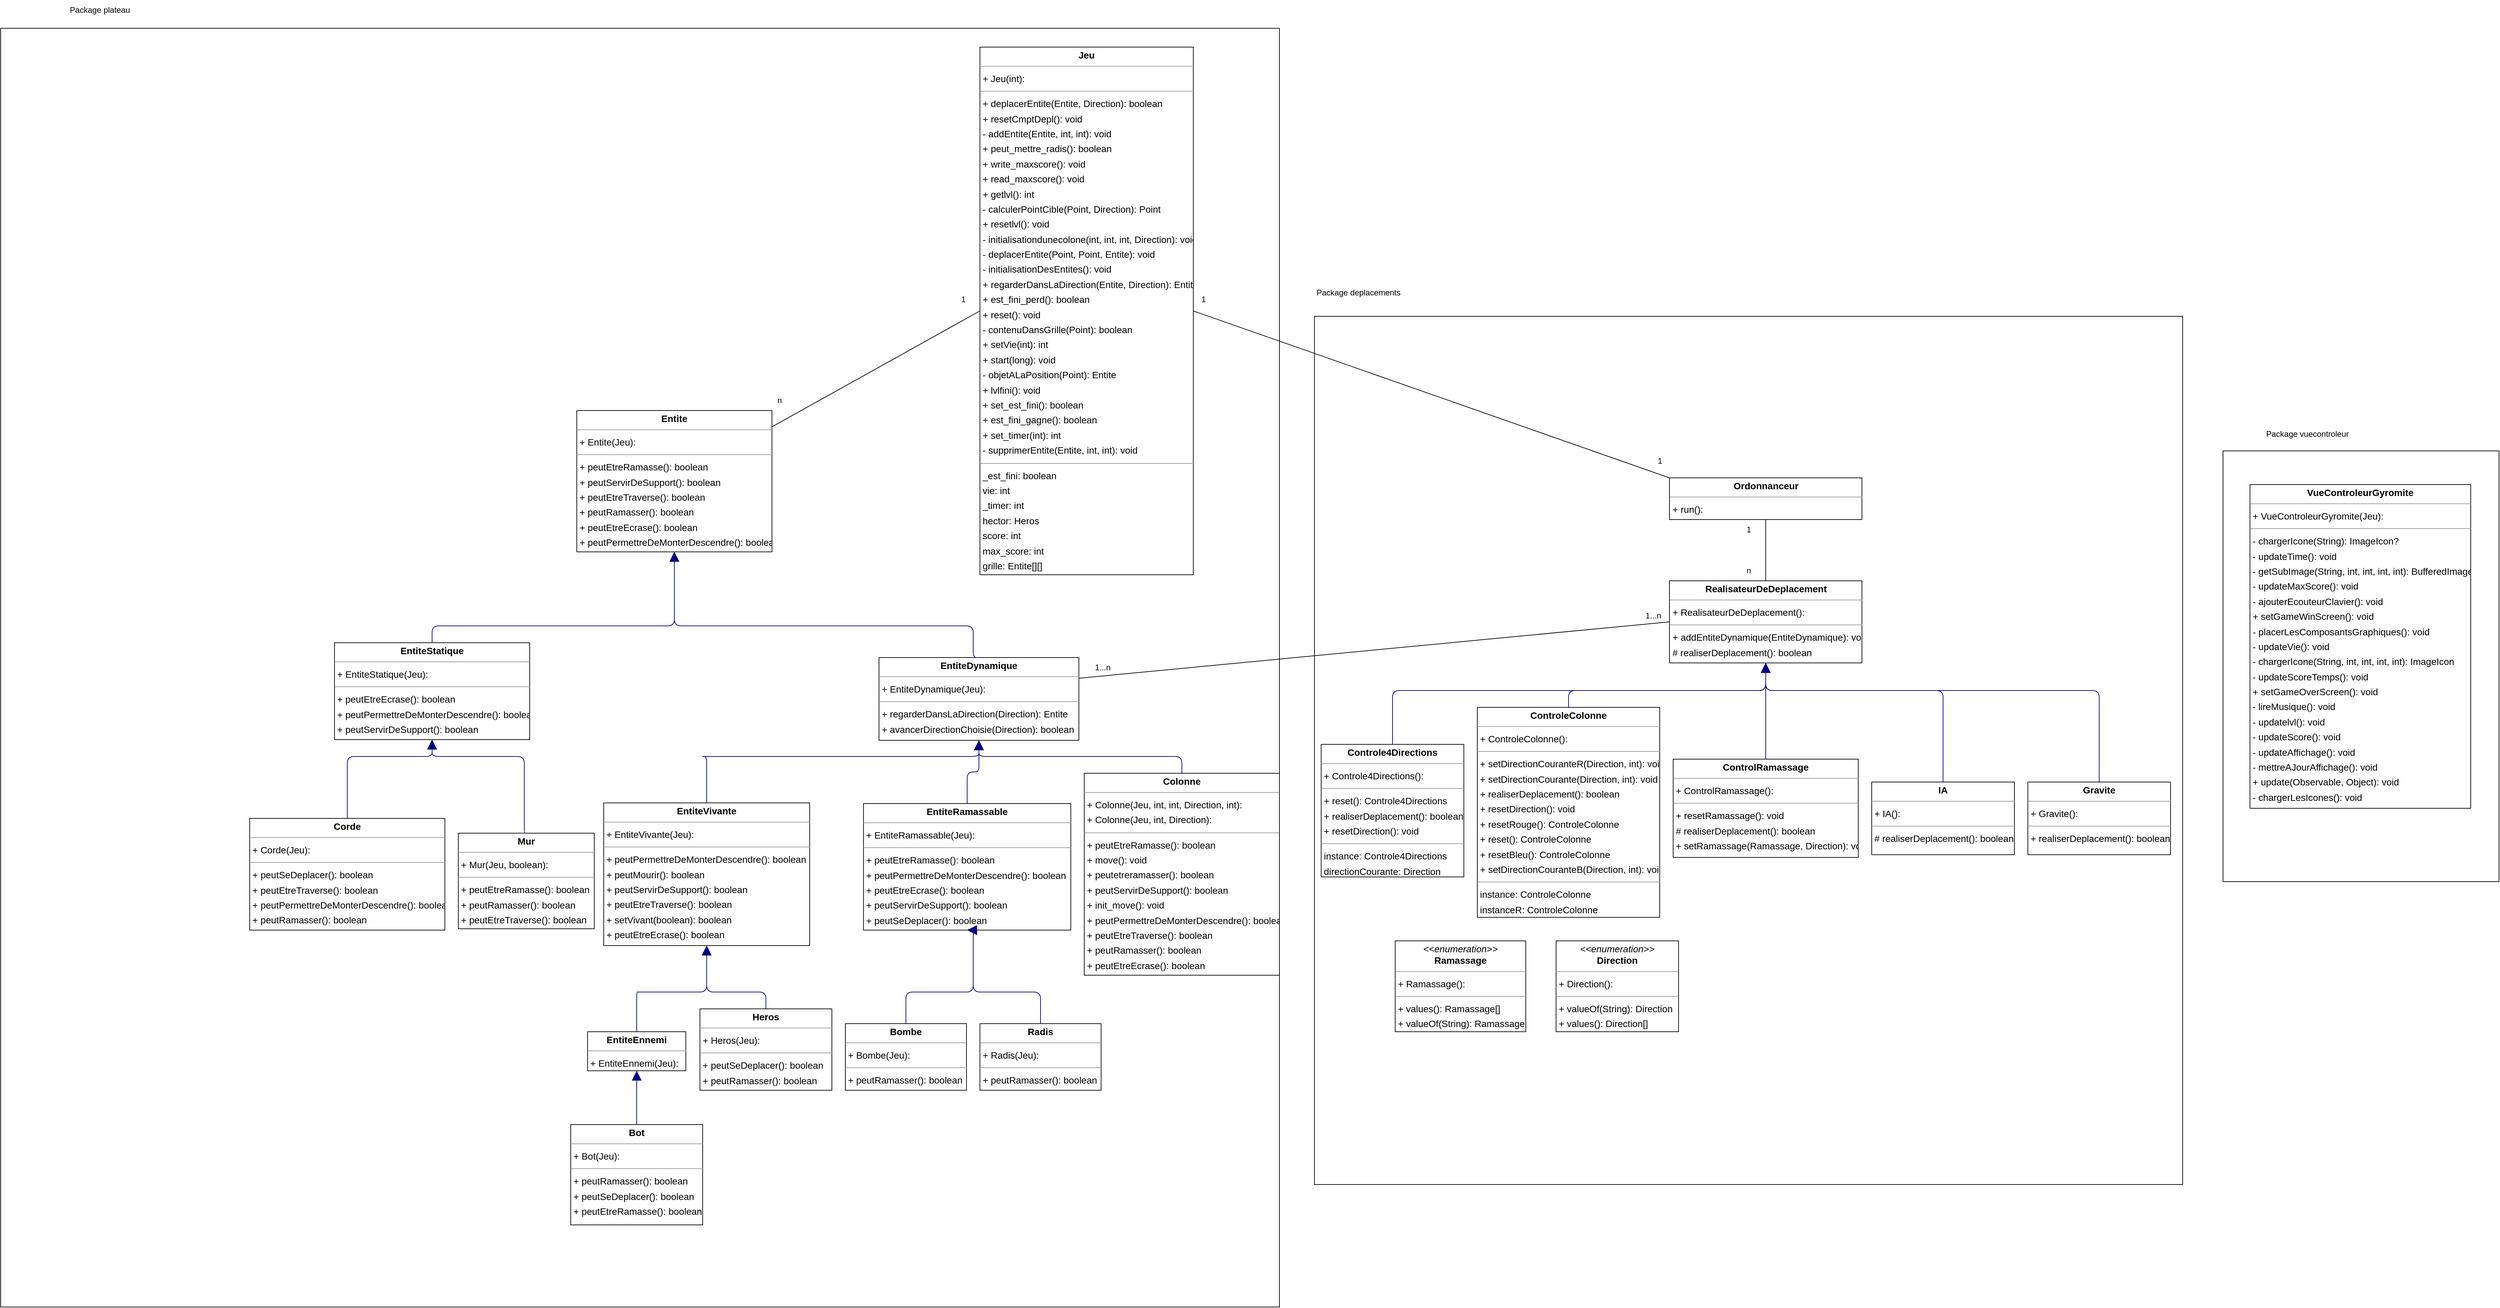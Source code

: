 <mxfile version="20.6.2" type="device"><diagram id="jgBOER7Ffo7hWW8VKsLn" name="Page-1"><mxGraphModel dx="4254" dy="2843" grid="1" gridSize="10" guides="1" tooltips="1" connect="1" arrows="1" fold="1" page="0" pageScale="1" pageWidth="827" pageHeight="1169" background="none" math="0" shadow="0"><root><mxCell id="0"/><mxCell id="1" parent="0"/><mxCell id="node5" value="&lt;p style=&quot;margin:0px;margin-top:4px;text-align:center;&quot;&gt;&lt;b&gt;Bombe&lt;/b&gt;&lt;/p&gt;&lt;hr size=&quot;1&quot;/&gt;&lt;p style=&quot;margin:0 0 0 4px;line-height:1.6;&quot;&gt;+ Bombe(Jeu): &lt;/p&gt;&lt;hr size=&quot;1&quot;/&gt;&lt;p style=&quot;margin:0 0 0 4px;line-height:1.6;&quot;&gt;+ peutRamasser(): boolean&lt;/p&gt;" style="verticalAlign=top;align=left;overflow=fill;fontSize=14;fontFamily=Helvetica;html=1;rounded=0;shadow=0;comic=0;labelBackgroundColor=none;strokeWidth=1;" parent="1" vertex="1"><mxGeometry x="773" y="811" width="180" height="99" as="geometry"/></mxCell><mxCell id="node21" value="&lt;p style=&quot;margin:0px;margin-top:4px;text-align:center;&quot;&gt;&lt;b&gt;Bot&lt;/b&gt;&lt;/p&gt;&lt;hr size=&quot;1&quot;/&gt;&lt;p style=&quot;margin:0 0 0 4px;line-height:1.6;&quot;&gt;+ Bot(Jeu): &lt;/p&gt;&lt;hr size=&quot;1&quot;/&gt;&lt;p style=&quot;margin:0 0 0 4px;line-height:1.6;&quot;&gt;+ peutRamasser(): boolean&lt;br/&gt;+ peutSeDeplacer(): boolean&lt;br/&gt;+ peutEtreRamasse(): boolean&lt;/p&gt;" style="verticalAlign=top;align=left;overflow=fill;fontSize=14;fontFamily=Helvetica;html=1;rounded=0;shadow=0;comic=0;labelBackgroundColor=none;strokeWidth=1;" parent="1" vertex="1"><mxGeometry x="365" y="961" width="196" height="149" as="geometry"/></mxCell><mxCell id="node8" value="&lt;p style=&quot;margin:0px;margin-top:4px;text-align:center;&quot;&gt;&lt;b&gt;Colonne&lt;/b&gt;&lt;/p&gt;&lt;hr size=&quot;1&quot;/&gt;&lt;p style=&quot;margin:0 0 0 4px;line-height:1.6;&quot;&gt;+ Colonne(Jeu, int, int, Direction, int): &lt;br/&gt;+ Colonne(Jeu, int, Direction): &lt;/p&gt;&lt;hr size=&quot;1&quot;/&gt;&lt;p style=&quot;margin:0 0 0 4px;line-height:1.6;&quot;&gt;+ peutEtreRamasse(): boolean&lt;br/&gt;+ move(): void&lt;br/&gt;+ peutetreramasser(): boolean&lt;br/&gt;+ peutServirDeSupport(): boolean&lt;br/&gt;+ init_move(): void&lt;br/&gt;+ peutPermettreDeMonterDescendre(): boolean&lt;br/&gt;+ peutEtreTraverse(): boolean&lt;br/&gt;+ peutRamasser(): boolean&lt;br/&gt;+ peutEtreEcrase(): boolean&lt;/p&gt;&lt;hr size=&quot;1&quot;/&gt;&lt;p style=&quot;margin:0 0 0 4px;line-height:1.6;&quot;&gt; _move: int&lt;/p&gt;" style="verticalAlign=top;align=left;overflow=fill;fontSize=14;fontFamily=Helvetica;html=1;rounded=0;shadow=0;comic=0;labelBackgroundColor=none;strokeWidth=1;" parent="1" vertex="1"><mxGeometry x="1128" y="439" width="290" height="300" as="geometry"/></mxCell><mxCell id="node10" value="&lt;p style=&quot;margin:0px;margin-top:4px;text-align:center;&quot;&gt;&lt;b&gt;ControlRamassage&lt;/b&gt;&lt;/p&gt;&lt;hr size=&quot;1&quot;/&gt;&lt;p style=&quot;margin:0 0 0 4px;line-height:1.6;&quot;&gt;+ ControlRamassage(): &lt;/p&gt;&lt;hr size=&quot;1&quot;/&gt;&lt;p style=&quot;margin:0 0 0 4px;line-height:1.6;&quot;&gt;+ resetRamassage(): void&lt;br/&gt;# realiserDeplacement(): boolean&lt;br/&gt;+ setRamassage(Ramassage, Direction): void&lt;/p&gt;&lt;hr size=&quot;1&quot;/&gt;&lt;p style=&quot;margin:0 0 0 4px;line-height:1.6;&quot;&gt; instance: ControlRamassage&lt;/p&gt;" style="verticalAlign=top;align=left;overflow=fill;fontSize=14;fontFamily=Helvetica;html=1;rounded=0;shadow=0;comic=0;labelBackgroundColor=none;strokeWidth=1;" parent="1" vertex="1"><mxGeometry x="2003" y="418" width="275" height="146" as="geometry"/></mxCell><mxCell id="node0" value="&lt;p style=&quot;margin:0px;margin-top:4px;text-align:center;&quot;&gt;&lt;b&gt;Controle4Directions&lt;/b&gt;&lt;/p&gt;&lt;hr size=&quot;1&quot;/&gt;&lt;p style=&quot;margin:0 0 0 4px;line-height:1.6;&quot;&gt;+ Controle4Directions(): &lt;/p&gt;&lt;hr size=&quot;1&quot;/&gt;&lt;p style=&quot;margin:0 0 0 4px;line-height:1.6;&quot;&gt;+ reset(): Controle4Directions&lt;br/&gt;+ realiserDeplacement(): boolean&lt;br/&gt;+ resetDirection(): void&lt;/p&gt;&lt;hr size=&quot;1&quot;/&gt;&lt;p style=&quot;margin:0 0 0 4px;line-height:1.6;&quot;&gt; instance: Controle4Directions&lt;br/&gt; directionCourante: Direction&lt;br/&gt; direction: Direction&lt;/p&gt;" style="verticalAlign=top;align=left;overflow=fill;fontSize=14;fontFamily=Helvetica;html=1;rounded=0;shadow=0;comic=0;labelBackgroundColor=none;strokeWidth=1;" parent="1" vertex="1"><mxGeometry x="1480" y="396" width="212" height="197" as="geometry"/></mxCell><mxCell id="node2" value="&lt;p style=&quot;margin:0px;margin-top:4px;text-align:center;&quot;&gt;&lt;b&gt;ControleColonne&lt;/b&gt;&lt;/p&gt;&lt;hr size=&quot;1&quot;/&gt;&lt;p style=&quot;margin:0 0 0 4px;line-height:1.6;&quot;&gt;+ ControleColonne(): &lt;/p&gt;&lt;hr size=&quot;1&quot;/&gt;&lt;p style=&quot;margin:0 0 0 4px;line-height:1.6;&quot;&gt;+ setDirectionCouranteR(Direction, int): void&lt;br/&gt;+ setDirectionCourante(Direction, int): void&lt;br/&gt;+ realiserDeplacement(): boolean&lt;br/&gt;+ resetDirection(): void&lt;br/&gt;+ resetRouge(): ControleColonne&lt;br/&gt;+ reset(): ControleColonne&lt;br/&gt;+ resetBleu(): ControleColonne&lt;br/&gt;+ setDirectionCouranteB(Direction, int): void&lt;/p&gt;&lt;hr size=&quot;1&quot;/&gt;&lt;p style=&quot;margin:0 0 0 4px;line-height:1.6;&quot;&gt; instance: ControleColonne&lt;br/&gt; instanceR: ControleColonne&lt;br/&gt; instanceB: ControleColonne&lt;/p&gt;" style="verticalAlign=top;align=left;overflow=fill;fontSize=14;fontFamily=Helvetica;html=1;rounded=0;shadow=0;comic=0;labelBackgroundColor=none;strokeWidth=1;" parent="1" vertex="1"><mxGeometry x="1712" y="341" width="271" height="312" as="geometry"/></mxCell><mxCell id="node4" value="&lt;p style=&quot;margin:0px;margin-top:4px;text-align:center;&quot;&gt;&lt;b&gt;Corde&lt;/b&gt;&lt;/p&gt;&lt;hr size=&quot;1&quot;/&gt;&lt;p style=&quot;margin:0 0 0 4px;line-height:1.6;&quot;&gt;+ Corde(Jeu): &lt;/p&gt;&lt;hr size=&quot;1&quot;/&gt;&lt;p style=&quot;margin:0 0 0 4px;line-height:1.6;&quot;&gt;+ peutSeDeplacer(): boolean&lt;br/&gt;+ peutEtreTraverse(): boolean&lt;br/&gt;+ peutPermettreDeMonterDescendre(): boolean&lt;br/&gt;+ peutRamasser(): boolean&lt;br/&gt;+ peutEtreRamasse(): boolean&lt;/p&gt;" style="verticalAlign=top;align=left;overflow=fill;fontSize=14;fontFamily=Helvetica;html=1;rounded=0;shadow=0;comic=0;labelBackgroundColor=none;strokeWidth=1;" parent="1" vertex="1"><mxGeometry x="-112" y="506" width="290" height="166" as="geometry"/></mxCell><mxCell id="node3" value="&lt;p style=&quot;margin:0px;margin-top:4px;text-align:center;&quot;&gt;&lt;i&gt;&amp;lt;&amp;lt;enumeration&amp;gt;&amp;gt;&lt;/i&gt;&lt;br/&gt;&lt;b&gt;Direction&lt;/b&gt;&lt;/p&gt;&lt;hr size=&quot;1&quot;/&gt;&lt;p style=&quot;margin:0 0 0 4px;line-height:1.6;&quot;&gt;+ Direction(): &lt;/p&gt;&lt;hr size=&quot;1&quot;/&gt;&lt;p style=&quot;margin:0 0 0 4px;line-height:1.6;&quot;&gt;+ valueOf(String): Direction&lt;br/&gt;+ values(): Direction[]&lt;/p&gt;" style="verticalAlign=top;align=left;overflow=fill;fontSize=14;fontFamily=Helvetica;html=1;rounded=0;shadow=0;comic=0;labelBackgroundColor=none;strokeWidth=1;" parent="1" vertex="1"><mxGeometry x="1829" y="688" width="182" height="135" as="geometry"/></mxCell><mxCell id="node16" value="&lt;p style=&quot;margin:0px;margin-top:4px;text-align:center;&quot;&gt;&lt;b&gt;Entite&lt;/b&gt;&lt;/p&gt;&lt;hr size=&quot;1&quot;/&gt;&lt;p style=&quot;margin:0 0 0 4px;line-height:1.6;&quot;&gt;+ Entite(Jeu): &lt;/p&gt;&lt;hr size=&quot;1&quot;/&gt;&lt;p style=&quot;margin:0 0 0 4px;line-height:1.6;&quot;&gt;+ peutEtreRamasse(): boolean&lt;br/&gt;+ peutServirDeSupport(): boolean&lt;br/&gt;+ peutEtreTraverse(): boolean&lt;br/&gt;+ peutRamasser(): boolean&lt;br/&gt;+ peutEtreEcrase(): boolean&lt;br/&gt;+ peutPermettreDeMonterDescendre(): boolean&lt;br/&gt;+ peutMourir(): boolean&lt;/p&gt;" style="verticalAlign=top;align=left;overflow=fill;fontSize=14;fontFamily=Helvetica;html=1;rounded=0;shadow=0;comic=0;labelBackgroundColor=none;strokeWidth=1;" parent="1" vertex="1"><mxGeometry x="374" y="-100" width="290" height="210" as="geometry"/></mxCell><mxCell id="node1" value="&lt;p style=&quot;margin:0px;margin-top:4px;text-align:center;&quot;&gt;&lt;b&gt;EntiteDynamique&lt;/b&gt;&lt;/p&gt;&lt;hr size=&quot;1&quot;/&gt;&lt;p style=&quot;margin:0 0 0 4px;line-height:1.6;&quot;&gt;+ EntiteDynamique(Jeu): &lt;/p&gt;&lt;hr size=&quot;1&quot;/&gt;&lt;p style=&quot;margin:0 0 0 4px;line-height:1.6;&quot;&gt;+ regarderDansLaDirection(Direction): Entite&lt;br/&gt;+ avancerDirectionChoisie(Direction): boolean&lt;/p&gt;" style="verticalAlign=top;align=left;overflow=fill;fontSize=14;fontFamily=Helvetica;html=1;rounded=0;shadow=0;comic=0;labelBackgroundColor=none;strokeWidth=1;" parent="1" vertex="1"><mxGeometry x="823" y="267" width="297" height="123" as="geometry"/></mxCell><mxCell id="node22" value="&lt;p style=&quot;margin:0px;margin-top:4px;text-align:center;&quot;&gt;&lt;b&gt;EntiteEnnemi&lt;/b&gt;&lt;/p&gt;&lt;hr size=&quot;1&quot;/&gt;&lt;p style=&quot;margin:0 0 0 4px;line-height:1.6;&quot;&gt;+ EntiteEnnemi(Jeu): &lt;/p&gt;" style="verticalAlign=top;align=left;overflow=fill;fontSize=14;fontFamily=Helvetica;html=1;rounded=0;shadow=0;comic=0;labelBackgroundColor=none;strokeWidth=1;" parent="1" vertex="1"><mxGeometry x="390" y="823" width="146" height="58" as="geometry"/></mxCell><mxCell id="node17" value="&lt;p style=&quot;margin:0px;margin-top:4px;text-align:center;&quot;&gt;&lt;b&gt;EntiteRamassable&lt;/b&gt;&lt;/p&gt;&lt;hr size=&quot;1&quot;/&gt;&lt;p style=&quot;margin:0 0 0 4px;line-height:1.6;&quot;&gt;+ EntiteRamassable(Jeu): &lt;/p&gt;&lt;hr size=&quot;1&quot;/&gt;&lt;p style=&quot;margin:0 0 0 4px;line-height:1.6;&quot;&gt;+ peutEtreRamasse(): boolean&lt;br/&gt;+ peutPermettreDeMonterDescendre(): boolean&lt;br/&gt;+ peutEtreEcrase(): boolean&lt;br/&gt;+ peutServirDeSupport(): boolean&lt;br/&gt;+ peutSeDeplacer(): boolean&lt;br/&gt;+ peutEtreTraverse(): boolean&lt;/p&gt;" style="verticalAlign=top;align=left;overflow=fill;fontSize=14;fontFamily=Helvetica;html=1;rounded=0;shadow=0;comic=0;labelBackgroundColor=none;strokeWidth=1;" parent="1" vertex="1"><mxGeometry x="800" y="484" width="308" height="188" as="geometry"/></mxCell><mxCell id="node20" value="&lt;p style=&quot;margin:0px;margin-top:4px;text-align:center;&quot;&gt;&lt;b&gt;EntiteStatique&lt;/b&gt;&lt;/p&gt;&lt;hr size=&quot;1&quot;/&gt;&lt;p style=&quot;margin:0 0 0 4px;line-height:1.6;&quot;&gt;+ EntiteStatique(Jeu): &lt;/p&gt;&lt;hr size=&quot;1&quot;/&gt;&lt;p style=&quot;margin:0 0 0 4px;line-height:1.6;&quot;&gt;+ peutEtreEcrase(): boolean&lt;br/&gt;+ peutPermettreDeMonterDescendre(): boolean&lt;br/&gt;+ peutServirDeSupport(): boolean&lt;br/&gt;+ peutSeDeplacer(): boolean&lt;/p&gt;" style="verticalAlign=top;align=left;overflow=fill;fontSize=14;fontFamily=Helvetica;html=1;rounded=0;shadow=0;comic=0;labelBackgroundColor=none;strokeWidth=1;" parent="1" vertex="1"><mxGeometry x="14" y="245" width="290" height="144" as="geometry"/></mxCell><mxCell id="node12" value="&lt;p style=&quot;margin:0px;margin-top:4px;text-align:center;&quot;&gt;&lt;b&gt;EntiteVivante&lt;/b&gt;&lt;/p&gt;&lt;hr size=&quot;1&quot;/&gt;&lt;p style=&quot;margin:0 0 0 4px;line-height:1.6;&quot;&gt;+ EntiteVivante(Jeu): &lt;/p&gt;&lt;hr size=&quot;1&quot;/&gt;&lt;p style=&quot;margin:0 0 0 4px;line-height:1.6;&quot;&gt;+ peutPermettreDeMonterDescendre(): boolean&lt;br/&gt;+ peutMourir(): boolean&lt;br/&gt;+ peutServirDeSupport(): boolean&lt;br/&gt;+ peutEtreTraverse(): boolean&lt;br/&gt;+ setVivant(boolean): boolean&lt;br/&gt;+ peutEtreEcrase(): boolean&lt;/p&gt;&lt;hr size=&quot;1&quot;/&gt;&lt;p style=&quot;margin:0 0 0 4px;line-height:1.6;&quot;&gt; vivant: boolean&lt;/p&gt;" style="verticalAlign=top;align=left;overflow=fill;fontSize=14;fontFamily=Helvetica;html=1;rounded=0;shadow=0;comic=0;labelBackgroundColor=none;strokeWidth=1;" parent="1" vertex="1"><mxGeometry x="414" y="483" width="306" height="212" as="geometry"/></mxCell><mxCell id="node15" value="&lt;p style=&quot;margin:0px;margin-top:4px;text-align:center;&quot;&gt;&lt;b&gt;Gravite&lt;/b&gt;&lt;/p&gt;&lt;hr size=&quot;1&quot;/&gt;&lt;p style=&quot;margin:0 0 0 4px;line-height:1.6;&quot;&gt;+ Gravite(): &lt;/p&gt;&lt;hr size=&quot;1&quot;/&gt;&lt;p style=&quot;margin:0 0 0 4px;line-height:1.6;&quot;&gt;+ realiserDeplacement(): boolean&lt;/p&gt;" style="verticalAlign=top;align=left;overflow=fill;fontSize=14;fontFamily=Helvetica;html=1;rounded=0;shadow=0;comic=0;labelBackgroundColor=none;strokeWidth=1;" parent="1" vertex="1"><mxGeometry x="2530" y="452" width="212" height="108" as="geometry"/></mxCell><mxCell id="node19" value="&lt;p style=&quot;margin:0px;margin-top:4px;text-align:center;&quot;&gt;&lt;b&gt;Heros&lt;/b&gt;&lt;/p&gt;&lt;hr size=&quot;1&quot;&gt;&lt;p style=&quot;margin:0 0 0 4px;line-height:1.6;&quot;&gt;+ Heros(Jeu): &lt;/p&gt;&lt;hr size=&quot;1&quot;&gt;&lt;p style=&quot;margin:0 0 0 4px;line-height:1.6;&quot;&gt;+ peutSeDeplacer(): boolean&lt;br&gt;+ peutRamasser(): boolean&lt;/p&gt;" style="verticalAlign=top;align=left;overflow=fill;fontSize=14;fontFamily=Helvetica;html=1;rounded=0;shadow=0;comic=0;labelBackgroundColor=none;strokeWidth=1;" parent="1" vertex="1"><mxGeometry x="557" y="789" width="196" height="121" as="geometry"/></mxCell><mxCell id="node18" value="&lt;p style=&quot;margin:0px;margin-top:4px;text-align:center;&quot;&gt;&lt;b&gt;IA&lt;/b&gt;&lt;/p&gt;&lt;hr size=&quot;1&quot;/&gt;&lt;p style=&quot;margin:0 0 0 4px;line-height:1.6;&quot;&gt;+ IA(): &lt;/p&gt;&lt;hr size=&quot;1&quot;/&gt;&lt;p style=&quot;margin:0 0 0 4px;line-height:1.6;&quot;&gt;# realiserDeplacement(): boolean&lt;/p&gt;" style="verticalAlign=top;align=left;overflow=fill;fontSize=14;fontFamily=Helvetica;html=1;rounded=0;shadow=0;comic=0;labelBackgroundColor=none;strokeWidth=1;" parent="1" vertex="1"><mxGeometry x="2298" y="452" width="212" height="108" as="geometry"/></mxCell><mxCell id="node7" value="&lt;p style=&quot;margin:0px;margin-top:4px;text-align:center;&quot;&gt;&lt;b&gt;Jeu&lt;/b&gt;&lt;/p&gt;&lt;hr size=&quot;1&quot;/&gt;&lt;p style=&quot;margin:0 0 0 4px;line-height:1.6;&quot;&gt;+ Jeu(int): &lt;/p&gt;&lt;hr size=&quot;1&quot;/&gt;&lt;p style=&quot;margin:0 0 0 4px;line-height:1.6;&quot;&gt;+ deplacerEntite(Entite, Direction): boolean&lt;br/&gt;+ resetCmptDepl(): void&lt;br/&gt;- addEntite(Entite, int, int): void&lt;br/&gt;+ peut_mettre_radis(): boolean&lt;br/&gt;+ write_maxscore(): void&lt;br/&gt;+ read_maxscore(): void&lt;br/&gt;+ getlvl(): int&lt;br/&gt;- calculerPointCible(Point, Direction): Point&lt;br/&gt;+ resetlvl(): void&lt;br/&gt;- initialisationdunecolone(int, int, int, Direction): void&lt;br/&gt;- deplacerEntite(Point, Point, Entite): void&lt;br/&gt;- initialisationDesEntites(): void&lt;br/&gt;+ regarderDansLaDirection(Entite, Direction): Entite&lt;br/&gt;+ est_fini_perd(): boolean&lt;br/&gt;+ reset(): void&lt;br/&gt;- contenuDansGrille(Point): boolean&lt;br/&gt;+ setVie(int): int&lt;br/&gt;+ start(long): void&lt;br/&gt;- objetALaPosition(Point): Entite&lt;br/&gt;+ lvlfini(): void&lt;br/&gt;+ set_est_fini(): boolean&lt;br/&gt;+ est_fini_gagne(): boolean&lt;br/&gt;+ set_timer(int): int&lt;br/&gt;- supprimerEntite(Entite, int, int): void&lt;/p&gt;&lt;hr size=&quot;1&quot;/&gt;&lt;p style=&quot;margin:0 0 0 4px;line-height:1.6;&quot;&gt; _est_fini: boolean&lt;br/&gt; vie: int&lt;br/&gt; _timer: int&lt;br/&gt; hector: Heros&lt;br/&gt; score: int&lt;br/&gt; max_score: int&lt;br/&gt; grille: Entite[][]&lt;br/&gt; ordonnanceur: Ordonnanceur&lt;br/&gt; smick: Bot&lt;/p&gt;" style="verticalAlign=top;align=left;overflow=fill;fontSize=14;fontFamily=Helvetica;html=1;rounded=0;shadow=0;comic=0;labelBackgroundColor=none;strokeWidth=1;" parent="1" vertex="1"><mxGeometry x="973" y="-640" width="317" height="784" as="geometry"/></mxCell><mxCell id="node9" value="&lt;p style=&quot;margin:0px;margin-top:4px;text-align:center;&quot;&gt;&lt;b&gt;Mur&lt;/b&gt;&lt;/p&gt;&lt;hr size=&quot;1&quot;/&gt;&lt;p style=&quot;margin:0 0 0 4px;line-height:1.6;&quot;&gt;+ Mur(Jeu, boolean): &lt;/p&gt;&lt;hr size=&quot;1&quot;/&gt;&lt;p style=&quot;margin:0 0 0 4px;line-height:1.6;&quot;&gt;+ peutEtreRamasse(): boolean&lt;br/&gt;+ peutRamasser(): boolean&lt;br/&gt;+ peutEtreTraverse(): boolean&lt;/p&gt;" style="verticalAlign=top;align=left;overflow=fill;fontSize=14;fontFamily=Helvetica;html=1;rounded=0;shadow=0;comic=0;labelBackgroundColor=none;strokeWidth=1;" parent="1" vertex="1"><mxGeometry x="198" y="528" width="202" height="142" as="geometry"/></mxCell><mxCell id="node6" value="&lt;p style=&quot;margin:0px;margin-top:4px;text-align:center;&quot;&gt;&lt;b&gt;Radis&lt;/b&gt;&lt;/p&gt;&lt;hr size=&quot;1&quot;/&gt;&lt;p style=&quot;margin:0 0 0 4px;line-height:1.6;&quot;&gt;+ Radis(Jeu): &lt;/p&gt;&lt;hr size=&quot;1&quot;/&gt;&lt;p style=&quot;margin:0 0 0 4px;line-height:1.6;&quot;&gt;+ peutRamasser(): boolean&lt;/p&gt;" style="verticalAlign=top;align=left;overflow=fill;fontSize=14;fontFamily=Helvetica;html=1;rounded=0;shadow=0;comic=0;labelBackgroundColor=none;strokeWidth=1;" parent="1" vertex="1"><mxGeometry x="973" y="811" width="180" height="99" as="geometry"/></mxCell><mxCell id="node14" value="&lt;p style=&quot;margin:0px;margin-top:4px;text-align:center;&quot;&gt;&lt;i&gt;&amp;lt;&amp;lt;enumeration&amp;gt;&amp;gt;&lt;/i&gt;&lt;br/&gt;&lt;b&gt;Ramassage&lt;/b&gt;&lt;/p&gt;&lt;hr size=&quot;1&quot;/&gt;&lt;p style=&quot;margin:0 0 0 4px;line-height:1.6;&quot;&gt;+ Ramassage(): &lt;/p&gt;&lt;hr size=&quot;1&quot;/&gt;&lt;p style=&quot;margin:0 0 0 4px;line-height:1.6;&quot;&gt;+ values(): Ramassage[]&lt;br/&gt;+ valueOf(String): Ramassage&lt;/p&gt;" style="verticalAlign=top;align=left;overflow=fill;fontSize=14;fontFamily=Helvetica;html=1;rounded=0;shadow=0;comic=0;labelBackgroundColor=none;strokeWidth=1;" parent="1" vertex="1"><mxGeometry x="1590" y="688" width="194" height="135" as="geometry"/></mxCell><mxCell id="node23" value="&lt;p style=&quot;margin:0px;margin-top:4px;text-align:center;&quot;&gt;&lt;b&gt;RealisateurDeDeplacement&lt;/b&gt;&lt;/p&gt;&lt;hr size=&quot;1&quot;/&gt;&lt;p style=&quot;margin:0 0 0 4px;line-height:1.6;&quot;&gt;+ RealisateurDeDeplacement(): &lt;/p&gt;&lt;hr size=&quot;1&quot;/&gt;&lt;p style=&quot;margin:0 0 0 4px;line-height:1.6;&quot;&gt;+ addEntiteDynamique(EntiteDynamique): void&lt;br/&gt;# realiserDeplacement(): boolean&lt;/p&gt;" style="verticalAlign=top;align=left;overflow=fill;fontSize=14;fontFamily=Helvetica;html=1;rounded=0;shadow=0;comic=0;labelBackgroundColor=none;strokeWidth=1;" parent="1" vertex="1"><mxGeometry x="1997.5" y="153" width="286" height="122" as="geometry"/></mxCell><mxCell id="node13" value="&lt;p style=&quot;margin:0px;margin-top:4px;text-align:center;&quot;&gt;&lt;b&gt;VueControleurGyromite&lt;/b&gt;&lt;/p&gt;&lt;hr size=&quot;1&quot;/&gt;&lt;p style=&quot;margin:0 0 0 4px;line-height:1.6;&quot;&gt;+ VueControleurGyromite(Jeu): &lt;/p&gt;&lt;hr size=&quot;1&quot;/&gt;&lt;p style=&quot;margin:0 0 0 4px;line-height:1.6;&quot;&gt;- chargerIcone(String): ImageIcon?&lt;br/&gt;- updateTime(): void&lt;br/&gt;- getSubImage(String, int, int, int, int): BufferedImage?&lt;br/&gt;- updateMaxScore(): void&lt;br/&gt;- ajouterEcouteurClavier(): void&lt;br/&gt;+ setGameWinScreen(): void&lt;br/&gt;- placerLesComposantsGraphiques(): void&lt;br/&gt;- updateVie(): void&lt;br/&gt;- chargerIcone(String, int, int, int, int): ImageIcon&lt;br/&gt;- updateScoreTemps(): void&lt;br/&gt;+ setGameOverScreen(): void&lt;br/&gt;- lireMusique(): void&lt;br/&gt;- updatelvl(): void&lt;br/&gt;- updateScore(): void&lt;br/&gt;- updateAffichage(): void&lt;br/&gt;- mettreAJourAffichage(): void&lt;br/&gt;+ update(Observable, Object): void&lt;br/&gt;- chargerLesIcones(): void&lt;/p&gt;" style="verticalAlign=top;align=left;overflow=fill;fontSize=14;fontFamily=Helvetica;html=1;rounded=0;shadow=0;comic=0;labelBackgroundColor=none;strokeWidth=1;" parent="1" vertex="1"><mxGeometry x="2860" y="10" width="328" height="481" as="geometry"/></mxCell><mxCell id="edge0" value="" style="html=1;rounded=1;edgeStyle=orthogonalEdgeStyle;dashed=0;startArrow=none;endArrow=block;endSize=12;strokeColor=#000082;exitX=0.500;exitY=0.001;exitDx=0;exitDy=0;entryX=0.500;entryY=1.000;entryDx=0;entryDy=0;" parent="1" source="node5" target="node17" edge="1"><mxGeometry width="50" height="50" relative="1" as="geometry"><Array as="points"><mxPoint x="863" y="764"/><mxPoint x="963" y="764"/></Array></mxGeometry></mxCell><mxCell id="edge7" value="" style="html=1;rounded=1;edgeStyle=orthogonalEdgeStyle;dashed=0;startArrow=none;endArrow=block;endSize=12;strokeColor=#000082;exitX=0.500;exitY=0.000;exitDx=0;exitDy=0;entryX=0.500;entryY=1.001;entryDx=0;entryDy=0;" parent="1" source="node21" target="node22" edge="1"><mxGeometry width="50" height="50" relative="1" as="geometry"><Array as="points"/></mxGeometry></mxCell><mxCell id="edge15" value="" style="html=1;rounded=1;edgeStyle=orthogonalEdgeStyle;dashed=0;startArrow=none;endArrow=block;endSize=12;strokeColor=#000082;exitX=0.500;exitY=0.000;exitDx=0;exitDy=0;entryX=0.500;entryY=1.000;entryDx=0;entryDy=0;" parent="1" source="node8" target="node1" edge="1"><mxGeometry width="50" height="50" relative="1" as="geometry"><Array as="points"><mxPoint x="1273" y="414"/><mxPoint x="972" y="414"/></Array></mxGeometry></mxCell><mxCell id="edge8" value="" style="html=1;rounded=1;edgeStyle=orthogonalEdgeStyle;dashed=0;startArrow=none;endArrow=block;endSize=12;strokeColor=#000082;exitX=0.500;exitY=0.000;exitDx=0;exitDy=0;entryX=0.500;entryY=1.000;entryDx=0;entryDy=0;" parent="1" source="node10" target="node23" edge="1"><mxGeometry width="50" height="50" relative="1" as="geometry"><Array as="points"/></mxGeometry></mxCell><mxCell id="edge4" value="" style="html=1;rounded=1;edgeStyle=orthogonalEdgeStyle;dashed=0;startArrow=none;endArrow=block;endSize=12;strokeColor=#000082;exitX=0.500;exitY=0.000;exitDx=0;exitDy=0;entryX=0.500;entryY=1.000;entryDx=0;entryDy=0;" parent="1" source="node0" target="node23" edge="1"><mxGeometry width="50" height="50" relative="1" as="geometry"><Array as="points"><mxPoint x="1586" y="316"/><mxPoint x="2141" y="316"/></Array></mxGeometry></mxCell><mxCell id="edge1" value="" style="html=1;rounded=1;edgeStyle=orthogonalEdgeStyle;dashed=0;startArrow=none;endArrow=block;endSize=12;strokeColor=#000082;exitX=0.500;exitY=0.000;exitDx=0;exitDy=0;entryX=0.500;entryY=1.000;entryDx=0;entryDy=0;" parent="1" source="node2" target="node23" edge="1"><mxGeometry width="50" height="50" relative="1" as="geometry"><Array as="points"><mxPoint x="1848" y="316"/><mxPoint x="2141" y="316"/></Array></mxGeometry></mxCell><mxCell id="edge3" value="" style="html=1;rounded=1;edgeStyle=orthogonalEdgeStyle;dashed=0;startArrow=none;endArrow=block;endSize=12;strokeColor=#000082;exitX=0.500;exitY=0.000;exitDx=0;exitDy=0;entryX=0.500;entryY=1.000;entryDx=0;entryDy=0;" parent="1" source="node4" target="node20" edge="1"><mxGeometry width="50" height="50" relative="1" as="geometry"><Array as="points"><mxPoint x="33" y="414"/><mxPoint x="159" y="414"/></Array></mxGeometry></mxCell><mxCell id="edge5" value="" style="html=1;rounded=1;edgeStyle=orthogonalEdgeStyle;dashed=0;startArrow=none;endArrow=block;endSize=12;strokeColor=#000082;exitX=0.500;exitY=0.000;exitDx=0;exitDy=0;entryX=0.500;entryY=1.000;entryDx=0;entryDy=0;" parent="1" source="node1" target="node16" edge="1"><mxGeometry width="50" height="50" relative="1" as="geometry"><Array as="points"><mxPoint x="963" y="220"/><mxPoint x="519" y="220"/></Array></mxGeometry></mxCell><mxCell id="edge12" value="" style="html=1;rounded=1;edgeStyle=orthogonalEdgeStyle;dashed=0;startArrow=none;endArrow=block;endSize=12;strokeColor=#000082;exitX=0.500;exitY=0.001;exitDx=0;exitDy=0;entryX=0.500;entryY=1.000;entryDx=0;entryDy=0;" parent="1" source="node22" target="node12" edge="1"><mxGeometry width="50" height="50" relative="1" as="geometry"><Array as="points"><mxPoint x="464" y="764"/><mxPoint x="559" y="764"/></Array></mxGeometry></mxCell><mxCell id="edge2" value="" style="html=1;rounded=1;edgeStyle=orthogonalEdgeStyle;dashed=0;startArrow=none;endArrow=block;endSize=12;strokeColor=#000082;exitX=0.500;exitY=0.000;exitDx=0;exitDy=0;entryX=0.500;entryY=1.000;entryDx=0;entryDy=0;" parent="1" source="node17" target="node1" edge="1"><mxGeometry width="50" height="50" relative="1" as="geometry"><Array as="points"/></mxGeometry></mxCell><mxCell id="edge11" value="" style="html=1;rounded=1;edgeStyle=orthogonalEdgeStyle;dashed=0;startArrow=none;endArrow=block;endSize=12;strokeColor=#000082;exitX=0.500;exitY=0.000;exitDx=0;exitDy=0;entryX=0.500;entryY=1.000;entryDx=0;entryDy=0;" parent="1" source="node20" target="node16" edge="1"><mxGeometry width="50" height="50" relative="1" as="geometry"><Array as="points"><mxPoint x="159" y="220"/><mxPoint x="519" y="220"/></Array></mxGeometry></mxCell><mxCell id="edge13" value="" style="html=1;rounded=1;edgeStyle=orthogonalEdgeStyle;dashed=0;startArrow=none;endArrow=block;endSize=12;strokeColor=#000082;exitX=0.500;exitY=0.000;exitDx=0;exitDy=0;entryX=0.500;entryY=1.000;entryDx=0;entryDy=0;" parent="1" source="node12" target="node1" edge="1"><mxGeometry width="50" height="50" relative="1" as="geometry"><Array as="points"><mxPoint x="559" y="414"/><mxPoint x="963" y="414"/></Array></mxGeometry></mxCell><mxCell id="edge16" value="" style="html=1;rounded=1;edgeStyle=orthogonalEdgeStyle;dashed=0;startArrow=none;endArrow=block;endSize=12;strokeColor=#000082;exitX=0.500;exitY=0.000;exitDx=0;exitDy=0;entryX=0.500;entryY=1.000;entryDx=0;entryDy=0;" parent="1" source="node15" target="node23" edge="1"><mxGeometry width="50" height="50" relative="1" as="geometry"><Array as="points"><mxPoint x="2636" y="316"/><mxPoint x="2141" y="316"/></Array></mxGeometry></mxCell><mxCell id="edge9" value="" style="html=1;rounded=1;edgeStyle=orthogonalEdgeStyle;dashed=0;startArrow=none;endArrow=block;endSize=12;strokeColor=#000082;exitX=0.500;exitY=0.000;exitDx=0;exitDy=0;entryX=0.5;entryY=1;entryDx=0;entryDy=0;" parent="1" source="node19" target="node12" edge="1"><mxGeometry width="50" height="50" relative="1" as="geometry"><Array as="points"><mxPoint x="655" y="764"/><mxPoint x="567" y="764"/></Array><mxPoint x="559" y="720" as="targetPoint"/></mxGeometry></mxCell><mxCell id="edge14" value="" style="html=1;rounded=1;edgeStyle=orthogonalEdgeStyle;dashed=0;startArrow=none;endArrow=block;endSize=12;strokeColor=#000082;exitX=0.500;exitY=0.000;exitDx=0;exitDy=0;entryX=0.500;entryY=1.000;entryDx=0;entryDy=0;" parent="1" source="node18" target="node23" edge="1"><mxGeometry width="50" height="50" relative="1" as="geometry"><Array as="points"><mxPoint x="2404" y="316"/><mxPoint x="2141" y="316"/></Array></mxGeometry></mxCell><mxCell id="edge6" value="" style="html=1;rounded=1;edgeStyle=orthogonalEdgeStyle;dashed=0;startArrow=none;endArrow=block;endSize=12;strokeColor=#000082;exitX=0.500;exitY=0.000;exitDx=0;exitDy=0;entryX=0.500;entryY=1.000;entryDx=0;entryDy=0;" parent="1" source="node9" target="node20" edge="1"><mxGeometry width="50" height="50" relative="1" as="geometry"><Array as="points"><mxPoint x="296" y="414"/><mxPoint x="159" y="414"/></Array></mxGeometry></mxCell><mxCell id="edge10" value="" style="html=1;rounded=1;edgeStyle=orthogonalEdgeStyle;dashed=0;startArrow=none;endArrow=block;endSize=12;strokeColor=#000082;exitX=0.500;exitY=0.001;exitDx=0;exitDy=0;entryX=0.500;entryY=1.000;entryDx=0;entryDy=0;" parent="1" source="node6" target="node17" edge="1"><mxGeometry width="50" height="50" relative="1" as="geometry"><Array as="points"><mxPoint x="1063" y="764"/><mxPoint x="963" y="764"/></Array></mxGeometry></mxCell><mxCell id="csT4h0SELKN9A8Hr-CEE-5" value="Package plateau&lt;br&gt;" style="text;html=1;resizable=0;autosize=1;align=center;verticalAlign=middle;points=[];fillColor=none;strokeColor=none;rounded=0;" vertex="1" parent="1"><mxGeometry x="-390" y="-710" width="110" height="30" as="geometry"/></mxCell><mxCell id="csT4h0SELKN9A8Hr-CEE-8" value="" style="endArrow=none;html=1;rounded=0;entryX=0;entryY=0.5;entryDx=0;entryDy=0;exitX=1;exitY=0.25;exitDx=0;exitDy=0;" edge="1" parent="1" source="node1" target="node23"><mxGeometry width="50" height="50" relative="1" as="geometry"><mxPoint x="1190" y="350" as="sourcePoint"/><mxPoint x="1240" y="300" as="targetPoint"/></mxGeometry></mxCell><mxCell id="csT4h0SELKN9A8Hr-CEE-9" value="" style="endArrow=none;html=1;rounded=0;entryX=0;entryY=0.5;entryDx=0;entryDy=0;" edge="1" parent="1" source="node16" target="node7"><mxGeometry width="50" height="50" relative="1" as="geometry"><mxPoint x="365.0" y="-176.25" as="sourcePoint"/><mxPoint x="1242.5" y="-260.0" as="targetPoint"/></mxGeometry></mxCell><mxCell id="csT4h0SELKN9A8Hr-CEE-23" value="1...n&lt;br&gt;" style="text;html=1;resizable=0;autosize=1;align=center;verticalAlign=middle;points=[];fillColor=none;strokeColor=none;rounded=0;" vertex="1" parent="1"><mxGeometry x="1130" y="267" width="50" height="30" as="geometry"/></mxCell><mxCell id="csT4h0SELKN9A8Hr-CEE-25" value="1...n&lt;br&gt;" style="text;html=1;resizable=0;autosize=1;align=center;verticalAlign=middle;points=[];fillColor=none;strokeColor=none;rounded=0;" vertex="1" parent="1"><mxGeometry x="1947.5" y="190" width="50" height="30" as="geometry"/></mxCell><mxCell id="csT4h0SELKN9A8Hr-CEE-26" value="n" style="text;html=1;resizable=0;autosize=1;align=center;verticalAlign=middle;points=[];fillColor=none;strokeColor=none;rounded=0;" vertex="1" parent="1"><mxGeometry x="660" y="-130" width="30" height="30" as="geometry"/></mxCell><mxCell id="csT4h0SELKN9A8Hr-CEE-27" value="1" style="text;html=1;resizable=0;autosize=1;align=center;verticalAlign=middle;points=[];fillColor=none;strokeColor=none;rounded=0;" vertex="1" parent="1"><mxGeometry x="933" y="-280" width="30" height="30" as="geometry"/></mxCell><mxCell id="csT4h0SELKN9A8Hr-CEE-29" value="&lt;p style=&quot;margin:0px;margin-top:4px;text-align:center;&quot;&gt;&lt;b&gt;Ordonnanceur&lt;/b&gt;&lt;/p&gt;&lt;hr size=&quot;1&quot;&gt;&lt;p style=&quot;margin:0 0 0 4px;line-height:1.6;&quot;&gt;+ run(): &lt;/p&gt;&lt;hr size=&quot;1&quot;&gt;&lt;p style=&quot;margin:0 0 0 4px;line-height:1.6;&quot;&gt;&lt;br&gt;&lt;/p&gt;" style="verticalAlign=top;align=left;overflow=fill;fontSize=14;fontFamily=Helvetica;html=1;rounded=0;shadow=0;comic=0;labelBackgroundColor=none;strokeWidth=1;" vertex="1" parent="1"><mxGeometry x="1997.5" width="286" height="62" as="geometry"/></mxCell><mxCell id="csT4h0SELKN9A8Hr-CEE-30" value="" style="endArrow=none;html=1;rounded=0;entryX=0.5;entryY=1;entryDx=0;entryDy=0;exitX=0.5;exitY=0;exitDx=0;exitDy=0;" edge="1" parent="1" source="node23" target="csT4h0SELKN9A8Hr-CEE-29"><mxGeometry width="50" height="50" relative="1" as="geometry"><mxPoint x="2010" y="200" as="sourcePoint"/><mxPoint x="2060" y="150" as="targetPoint"/></mxGeometry></mxCell><mxCell id="csT4h0SELKN9A8Hr-CEE-31" value="n" style="text;html=1;resizable=0;autosize=1;align=center;verticalAlign=middle;points=[];fillColor=none;strokeColor=none;rounded=0;" vertex="1" parent="1"><mxGeometry x="2100" y="123" width="30" height="30" as="geometry"/></mxCell><mxCell id="csT4h0SELKN9A8Hr-CEE-32" value="1" style="text;html=1;resizable=0;autosize=1;align=center;verticalAlign=middle;points=[];fillColor=none;strokeColor=none;rounded=0;" vertex="1" parent="1"><mxGeometry x="2100" y="62" width="30" height="30" as="geometry"/></mxCell><mxCell id="csT4h0SELKN9A8Hr-CEE-33" value="" style="endArrow=none;html=1;rounded=0;entryX=1;entryY=0.5;entryDx=0;entryDy=0;exitX=0;exitY=0;exitDx=0;exitDy=0;" edge="1" parent="1" source="csT4h0SELKN9A8Hr-CEE-29" target="node7"><mxGeometry width="50" height="50" relative="1" as="geometry"><mxPoint x="1370" y="200" as="sourcePoint"/><mxPoint x="1420" y="150" as="targetPoint"/></mxGeometry></mxCell><mxCell id="csT4h0SELKN9A8Hr-CEE-34" value="1" style="text;html=1;resizable=0;autosize=1;align=center;verticalAlign=middle;points=[];fillColor=none;strokeColor=none;rounded=0;" vertex="1" parent="1"><mxGeometry x="1290" y="-280" width="30" height="30" as="geometry"/></mxCell><mxCell id="csT4h0SELKN9A8Hr-CEE-35" value="1" style="text;html=1;resizable=0;autosize=1;align=center;verticalAlign=middle;points=[];fillColor=none;strokeColor=none;rounded=0;" vertex="1" parent="1"><mxGeometry x="1967.5" y="-40" width="30" height="30" as="geometry"/></mxCell><mxCell id="csT4h0SELKN9A8Hr-CEE-36" value="" style="whiteSpace=wrap;html=1;aspect=fixed;fillColor=none;" vertex="1" parent="1"><mxGeometry x="-482" y="-668" width="1900" height="1900" as="geometry"/></mxCell><mxCell id="csT4h0SELKN9A8Hr-CEE-37" value="" style="whiteSpace=wrap;html=1;aspect=fixed;fillColor=none;" vertex="1" parent="1"><mxGeometry x="1470" y="-240" width="1290" height="1290" as="geometry"/></mxCell><mxCell id="csT4h0SELKN9A8Hr-CEE-38" value="Package deplacements&lt;br&gt;" style="text;html=1;resizable=0;autosize=1;align=center;verticalAlign=middle;points=[];fillColor=none;strokeColor=none;rounded=0;" vertex="1" parent="1"><mxGeometry x="1460" y="-290" width="150" height="30" as="geometry"/></mxCell><mxCell id="csT4h0SELKN9A8Hr-CEE-39" value="Package vuecontroleur&lt;br&gt;" style="text;html=1;resizable=0;autosize=1;align=center;verticalAlign=middle;points=[];fillColor=none;strokeColor=none;rounded=0;" vertex="1" parent="1"><mxGeometry x="2870" y="-80" width="150" height="30" as="geometry"/></mxCell><mxCell id="csT4h0SELKN9A8Hr-CEE-43" value="" style="rounded=0;whiteSpace=wrap;html=1;fillColor=none;" vertex="1" parent="1"><mxGeometry x="2820" y="-40" width="410" height="640" as="geometry"/></mxCell></root></mxGraphModel></diagram></mxfile>